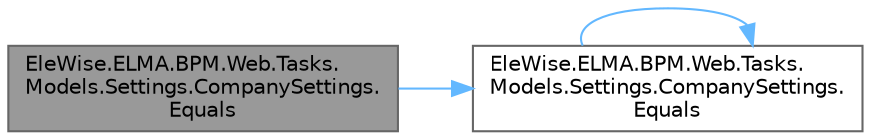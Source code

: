 digraph "EleWise.ELMA.BPM.Web.Tasks.Models.Settings.CompanySettings.Equals"
{
 // LATEX_PDF_SIZE
  bgcolor="transparent";
  edge [fontname=Helvetica,fontsize=10,labelfontname=Helvetica,labelfontsize=10];
  node [fontname=Helvetica,fontsize=10,shape=box,height=0.2,width=0.4];
  rankdir="LR";
  Node1 [id="Node000001",label="EleWise.ELMA.BPM.Web.Tasks.\lModels.Settings.CompanySettings.\lEquals",height=0.2,width=0.4,color="gray40", fillcolor="grey60", style="filled", fontcolor="black",tooltip="Равенство"];
  Node1 -> Node2 [id="edge1_Node000001_Node000002",color="steelblue1",style="solid",tooltip=" "];
  Node2 [id="Node000002",label="EleWise.ELMA.BPM.Web.Tasks.\lModels.Settings.CompanySettings.\lEquals",height=0.2,width=0.4,color="grey40", fillcolor="white", style="filled",URL="$class_ele_wise_1_1_e_l_m_a_1_1_b_p_m_1_1_web_1_1_tasks_1_1_models_1_1_settings_1_1_company_settings.html#a13b1efbd44969dba85fb8b407fed45c8",tooltip=" "];
  Node2 -> Node2 [id="edge2_Node000002_Node000002",color="steelblue1",style="solid",tooltip=" "];
}

